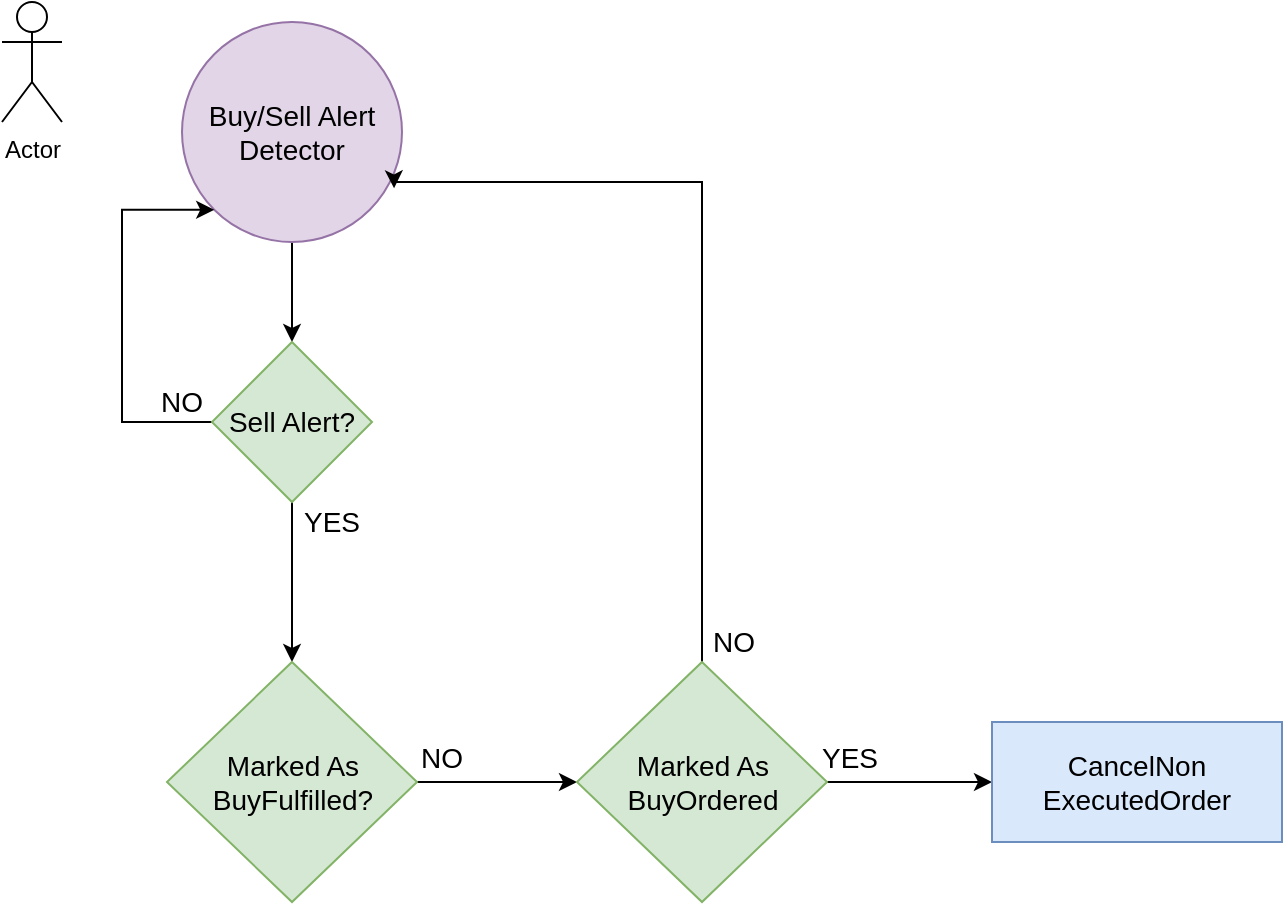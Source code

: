 <mxfile version="14.8.1" type="github">
  <diagram id="C5RBs43oDa-KdzZeNtuy" name="Page-1">
    <mxGraphModel dx="1110" dy="598" grid="1" gridSize="10" guides="1" tooltips="1" connect="1" arrows="1" fold="1" page="1" pageScale="1" pageWidth="827" pageHeight="1169" math="0" shadow="0">
      <root>
        <mxCell id="WIyWlLk6GJQsqaUBKTNV-0" />
        <mxCell id="WIyWlLk6GJQsqaUBKTNV-1" parent="WIyWlLk6GJQsqaUBKTNV-0" />
        <mxCell id="lnbEZevAB6vKnUXMi4Jg-0" value="Actor" style="shape=umlActor;verticalLabelPosition=bottom;verticalAlign=top;html=1;outlineConnect=0;" vertex="1" parent="WIyWlLk6GJQsqaUBKTNV-1">
          <mxGeometry x="10" y="100" width="30" height="60" as="geometry" />
        </mxCell>
        <mxCell id="lnbEZevAB6vKnUXMi4Jg-11" value="" style="edgeStyle=orthogonalEdgeStyle;rounded=0;orthogonalLoop=1;jettySize=auto;html=1;" edge="1" parent="WIyWlLk6GJQsqaUBKTNV-1" source="lnbEZevAB6vKnUXMi4Jg-4" target="lnbEZevAB6vKnUXMi4Jg-10">
          <mxGeometry relative="1" as="geometry" />
        </mxCell>
        <mxCell id="lnbEZevAB6vKnUXMi4Jg-4" value="&lt;span style=&quot;font-size: 14px;&quot;&gt;Buy/Sell Alert Detector&lt;/span&gt;" style="ellipse;whiteSpace=wrap;html=1;aspect=fixed;fillColor=#e1d5e7;strokeColor=#9673a6;fontSize=14;" vertex="1" parent="WIyWlLk6GJQsqaUBKTNV-1">
          <mxGeometry x="100" y="110" width="110" height="110" as="geometry" />
        </mxCell>
        <mxCell id="lnbEZevAB6vKnUXMi4Jg-12" style="edgeStyle=orthogonalEdgeStyle;rounded=0;orthogonalLoop=1;jettySize=auto;html=1;entryX=0;entryY=1;entryDx=0;entryDy=0;" edge="1" parent="WIyWlLk6GJQsqaUBKTNV-1" source="lnbEZevAB6vKnUXMi4Jg-10" target="lnbEZevAB6vKnUXMi4Jg-4">
          <mxGeometry relative="1" as="geometry">
            <mxPoint x="70" y="200" as="targetPoint" />
            <Array as="points">
              <mxPoint x="70" y="310" />
              <mxPoint x="70" y="204" />
            </Array>
          </mxGeometry>
        </mxCell>
        <mxCell id="lnbEZevAB6vKnUXMi4Jg-25" value="" style="edgeStyle=orthogonalEdgeStyle;rounded=0;orthogonalLoop=1;jettySize=auto;html=1;fontSize=14;" edge="1" parent="WIyWlLk6GJQsqaUBKTNV-1" source="lnbEZevAB6vKnUXMi4Jg-10" target="lnbEZevAB6vKnUXMi4Jg-24">
          <mxGeometry relative="1" as="geometry" />
        </mxCell>
        <mxCell id="lnbEZevAB6vKnUXMi4Jg-10" value="Sell Alert?" style="rhombus;whiteSpace=wrap;html=1;strokeColor=#82b366;fillColor=#d5e8d4;fontSize=14;" vertex="1" parent="WIyWlLk6GJQsqaUBKTNV-1">
          <mxGeometry x="115" y="270" width="80" height="80" as="geometry" />
        </mxCell>
        <mxCell id="lnbEZevAB6vKnUXMi4Jg-17" value="NO" style="text;html=1;strokeColor=none;fillColor=none;align=center;verticalAlign=middle;whiteSpace=wrap;rounded=0;fontSize=14;" vertex="1" parent="WIyWlLk6GJQsqaUBKTNV-1">
          <mxGeometry x="80" y="290" width="40" height="20" as="geometry" />
        </mxCell>
        <mxCell id="lnbEZevAB6vKnUXMi4Jg-19" value="YES" style="text;html=1;strokeColor=none;fillColor=none;align=center;verticalAlign=middle;whiteSpace=wrap;rounded=0;fontSize=14;" vertex="1" parent="WIyWlLk6GJQsqaUBKTNV-1">
          <mxGeometry x="155" y="350" width="40" height="20" as="geometry" />
        </mxCell>
        <mxCell id="lnbEZevAB6vKnUXMi4Jg-32" value="" style="edgeStyle=orthogonalEdgeStyle;rounded=0;orthogonalLoop=1;jettySize=auto;html=1;fontSize=14;" edge="1" parent="WIyWlLk6GJQsqaUBKTNV-1" source="lnbEZevAB6vKnUXMi4Jg-24" target="lnbEZevAB6vKnUXMi4Jg-31">
          <mxGeometry relative="1" as="geometry" />
        </mxCell>
        <mxCell id="lnbEZevAB6vKnUXMi4Jg-24" value="Marked As BuyFulfilled?" style="rhombus;whiteSpace=wrap;html=1;strokeColor=#82b366;fillColor=#d5e8d4;fontSize=14;" vertex="1" parent="WIyWlLk6GJQsqaUBKTNV-1">
          <mxGeometry x="92.5" y="430" width="125" height="120" as="geometry" />
        </mxCell>
        <mxCell id="lnbEZevAB6vKnUXMi4Jg-28" value="NO" style="text;html=1;strokeColor=none;fillColor=none;align=center;verticalAlign=middle;whiteSpace=wrap;rounded=0;fontSize=14;" vertex="1" parent="WIyWlLk6GJQsqaUBKTNV-1">
          <mxGeometry x="210" y="468" width="40" height="20" as="geometry" />
        </mxCell>
        <mxCell id="lnbEZevAB6vKnUXMi4Jg-34" value="" style="edgeStyle=orthogonalEdgeStyle;rounded=0;orthogonalLoop=1;jettySize=auto;html=1;fontSize=14;" edge="1" parent="WIyWlLk6GJQsqaUBKTNV-1" source="lnbEZevAB6vKnUXMi4Jg-31" target="lnbEZevAB6vKnUXMi4Jg-33">
          <mxGeometry relative="1" as="geometry" />
        </mxCell>
        <mxCell id="lnbEZevAB6vKnUXMi4Jg-37" style="edgeStyle=orthogonalEdgeStyle;rounded=0;orthogonalLoop=1;jettySize=auto;html=1;fontSize=14;entryX=0.964;entryY=0.756;entryDx=0;entryDy=0;entryPerimeter=0;" edge="1" parent="WIyWlLk6GJQsqaUBKTNV-1" source="lnbEZevAB6vKnUXMi4Jg-31" target="lnbEZevAB6vKnUXMi4Jg-4">
          <mxGeometry relative="1" as="geometry">
            <mxPoint x="360" y="190" as="targetPoint" />
            <Array as="points">
              <mxPoint x="360" y="190" />
              <mxPoint x="206" y="190" />
            </Array>
          </mxGeometry>
        </mxCell>
        <mxCell id="lnbEZevAB6vKnUXMi4Jg-31" value="Marked As BuyOrdered" style="rhombus;whiteSpace=wrap;html=1;strokeColor=#82b366;fillColor=#d5e8d4;fontSize=14;" vertex="1" parent="WIyWlLk6GJQsqaUBKTNV-1">
          <mxGeometry x="297.5" y="430" width="125" height="120" as="geometry" />
        </mxCell>
        <mxCell id="lnbEZevAB6vKnUXMi4Jg-33" value="CancelNon ExecutedOrder" style="whiteSpace=wrap;html=1;fontSize=14;strokeColor=#6c8ebf;fillColor=#dae8fc;" vertex="1" parent="WIyWlLk6GJQsqaUBKTNV-1">
          <mxGeometry x="505" y="460" width="145" height="60" as="geometry" />
        </mxCell>
        <mxCell id="lnbEZevAB6vKnUXMi4Jg-36" value="YES" style="text;html=1;strokeColor=none;fillColor=none;align=center;verticalAlign=middle;whiteSpace=wrap;rounded=0;fontSize=14;" vertex="1" parent="WIyWlLk6GJQsqaUBKTNV-1">
          <mxGeometry x="414" y="468" width="40" height="20" as="geometry" />
        </mxCell>
        <mxCell id="lnbEZevAB6vKnUXMi4Jg-39" value="NO" style="text;html=1;strokeColor=none;fillColor=none;align=center;verticalAlign=middle;whiteSpace=wrap;rounded=0;fontSize=14;" vertex="1" parent="WIyWlLk6GJQsqaUBKTNV-1">
          <mxGeometry x="356" y="410" width="40" height="20" as="geometry" />
        </mxCell>
      </root>
    </mxGraphModel>
  </diagram>
</mxfile>
